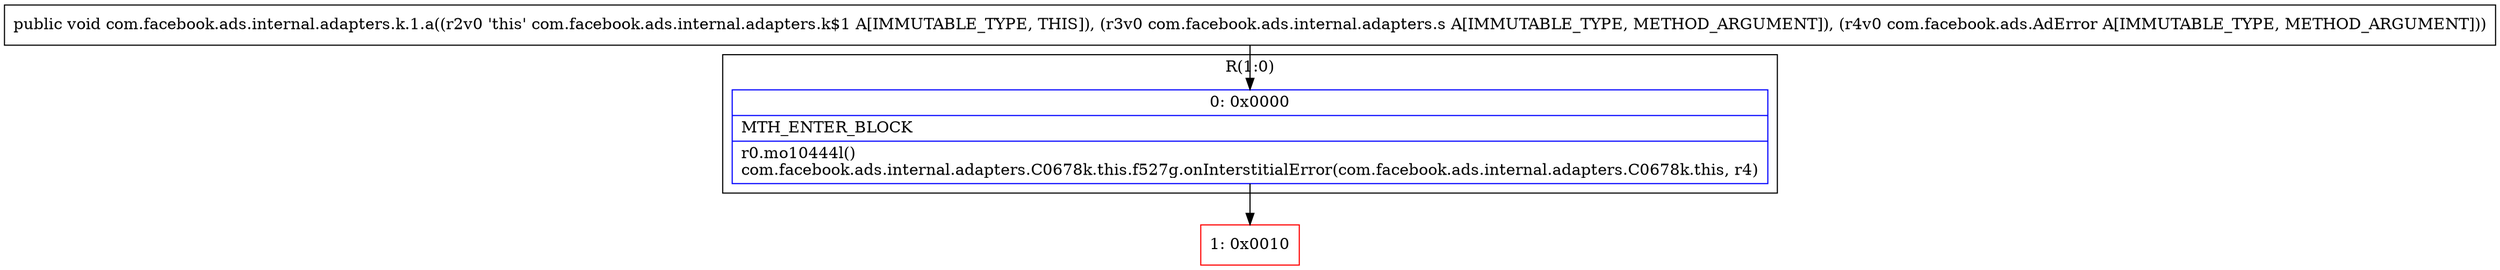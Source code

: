 digraph "CFG forcom.facebook.ads.internal.adapters.k.1.a(Lcom\/facebook\/ads\/internal\/adapters\/s;Lcom\/facebook\/ads\/AdError;)V" {
subgraph cluster_Region_257858165 {
label = "R(1:0)";
node [shape=record,color=blue];
Node_0 [shape=record,label="{0\:\ 0x0000|MTH_ENTER_BLOCK\l|r0.mo10444l()\lcom.facebook.ads.internal.adapters.C0678k.this.f527g.onInterstitialError(com.facebook.ads.internal.adapters.C0678k.this, r4)\l}"];
}
Node_1 [shape=record,color=red,label="{1\:\ 0x0010}"];
MethodNode[shape=record,label="{public void com.facebook.ads.internal.adapters.k.1.a((r2v0 'this' com.facebook.ads.internal.adapters.k$1 A[IMMUTABLE_TYPE, THIS]), (r3v0 com.facebook.ads.internal.adapters.s A[IMMUTABLE_TYPE, METHOD_ARGUMENT]), (r4v0 com.facebook.ads.AdError A[IMMUTABLE_TYPE, METHOD_ARGUMENT])) }"];
MethodNode -> Node_0;
Node_0 -> Node_1;
}

